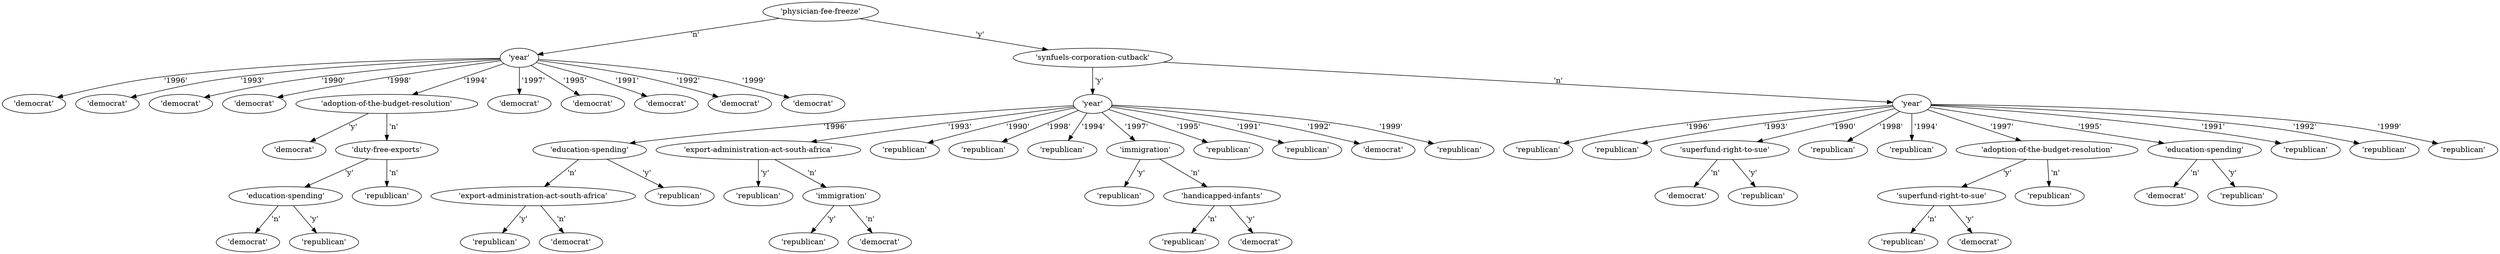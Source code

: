 digraph DecisionTree {
graph [ordering="out"];
  0 [label="'physician-fee-freeze'"];
  0 -> 1 [label=" 'n'"];
  1 [label="'year'"];
  1 -> 2 [label=" '1996'"];
  2 [label="'democrat'"];
  1 -> 3 [label=" '1993'"];
  3 [label="'democrat'"];
  1 -> 4 [label=" '1990'"];
  4 [label="'democrat'"];
  1 -> 5 [label=" '1998'"];
  5 [label="'democrat'"];
  1 -> 6 [label=" '1994'"];
  6 [label="'adoption-of-the-budget-resolution'"];
  6 -> 7 [label=" 'y'"];
  7 [label="'democrat'"];
  6 -> 8 [label=" 'n'"];
  8 [label="'duty-free-exports'"];
  8 -> 9 [label=" 'y'"];
  9 [label="'education-spending'"];
  9 -> 10 [label=" 'n'"];
  10 [label="'democrat'"];
  9 -> 11 [label=" 'y'"];
  11 [label="'republican'"];
  8 -> 12 [label=" 'n'"];
  12 [label="'republican'"];
  1 -> 13 [label=" '1997'"];
  13 [label="'democrat'"];
  1 -> 14 [label=" '1995'"];
  14 [label="'democrat'"];
  1 -> 15 [label=" '1991'"];
  15 [label="'democrat'"];
  1 -> 16 [label=" '1992'"];
  16 [label="'democrat'"];
  1 -> 17 [label=" '1999'"];
  17 [label="'democrat'"];
  0 -> 18 [label=" 'y'"];
  18 [label="'synfuels-corporation-cutback'"];
  18 -> 19 [label=" 'y'"];
  19 [label="'year'"];
  19 -> 20 [label=" '1996'"];
  20 [label="'education-spending'"];
  20 -> 21 [label=" 'n'"];
  21 [label="'export-administration-act-south-africa'"];
  21 -> 22 [label=" 'y'"];
  22 [label="'republican'"];
  21 -> 23 [label=" 'n'"];
  23 [label="'democrat'"];
  20 -> 24 [label=" 'y'"];
  24 [label="'republican'"];
  19 -> 25 [label=" '1993'"];
  25 [label="'export-administration-act-south-africa'"];
  25 -> 26 [label=" 'y'"];
  26 [label="'republican'"];
  25 -> 27 [label=" 'n'"];
  27 [label="'immigration'"];
  27 -> 28 [label=" 'y'"];
  28 [label="'republican'"];
  27 -> 29 [label=" 'n'"];
  29 [label="'democrat'"];
  19 -> 30 [label=" '1990'"];
  30 [label="'republican'"];
  19 -> 31 [label=" '1998'"];
  31 [label="'republican'"];
  19 -> 32 [label=" '1994'"];
  32 [label="'republican'"];
  19 -> 33 [label=" '1997'"];
  33 [label="'immigration'"];
  33 -> 34 [label=" 'y'"];
  34 [label="'republican'"];
  33 -> 35 [label=" 'n'"];
  35 [label="'handicapped-infants'"];
  35 -> 36 [label=" 'n'"];
  36 [label="'republican'"];
  35 -> 37 [label=" 'y'"];
  37 [label="'democrat'"];
  19 -> 38 [label=" '1995'"];
  38 [label="'republican'"];
  19 -> 39 [label=" '1991'"];
  39 [label="'republican'"];
  19 -> 40 [label=" '1992'"];
  40 [label="'democrat'"];
  19 -> 41 [label=" '1999'"];
  41 [label="'republican'"];
  18 -> 42 [label=" 'n'"];
  42 [label="'year'"];
  42 -> 43 [label=" '1996'"];
  43 [label="'republican'"];
  42 -> 44 [label=" '1993'"];
  44 [label="'republican'"];
  42 -> 45 [label=" '1990'"];
  45 [label="'superfund-right-to-sue'"];
  45 -> 46 [label=" 'n'"];
  46 [label="'democrat'"];
  45 -> 47 [label=" 'y'"];
  47 [label="'republican'"];
  42 -> 48 [label=" '1998'"];
  48 [label="'republican'"];
  42 -> 49 [label=" '1994'"];
  49 [label="'republican'"];
  42 -> 50 [label=" '1997'"];
  50 [label="'adoption-of-the-budget-resolution'"];
  50 -> 51 [label=" 'y'"];
  51 [label="'superfund-right-to-sue'"];
  51 -> 52 [label=" 'n'"];
  52 [label="'republican'"];
  51 -> 53 [label=" 'y'"];
  53 [label="'democrat'"];
  50 -> 54 [label=" 'n'"];
  54 [label="'republican'"];
  42 -> 55 [label=" '1995'"];
  55 [label="'education-spending'"];
  55 -> 56 [label=" 'n'"];
  56 [label="'democrat'"];
  55 -> 57 [label=" 'y'"];
  57 [label="'republican'"];
  42 -> 58 [label=" '1991'"];
  58 [label="'republican'"];
  42 -> 59 [label=" '1992'"];
  59 [label="'republican'"];
  42 -> 60 [label=" '1999'"];
  60 [label="'republican'"];
}
